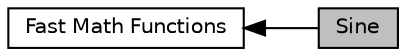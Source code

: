 digraph "Sine"
{
  edge [fontname="Helvetica",fontsize="10",labelfontname="Helvetica",labelfontsize="10"];
  node [fontname="Helvetica",fontsize="10",shape=box];
  rankdir=LR;
  Node2 [label="Fast Math Functions",height=0.2,width=0.4,color="black", fillcolor="white", style="filled",URL="$group__group_fast_math.html",tooltip=" "];
  Node1 [label="Sine",height=0.2,width=0.4,color="black", fillcolor="grey75", style="filled", fontcolor="black",tooltip=" "];
  Node2->Node1 [shape=plaintext, dir="back", style="solid"];
}

